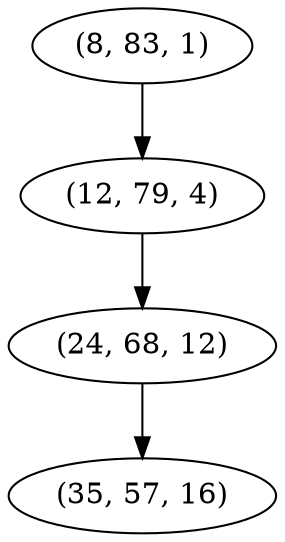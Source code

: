 digraph tree {
    "(8, 83, 1)";
    "(12, 79, 4)";
    "(24, 68, 12)";
    "(35, 57, 16)";
    "(8, 83, 1)" -> "(12, 79, 4)";
    "(12, 79, 4)" -> "(24, 68, 12)";
    "(24, 68, 12)" -> "(35, 57, 16)";
}
